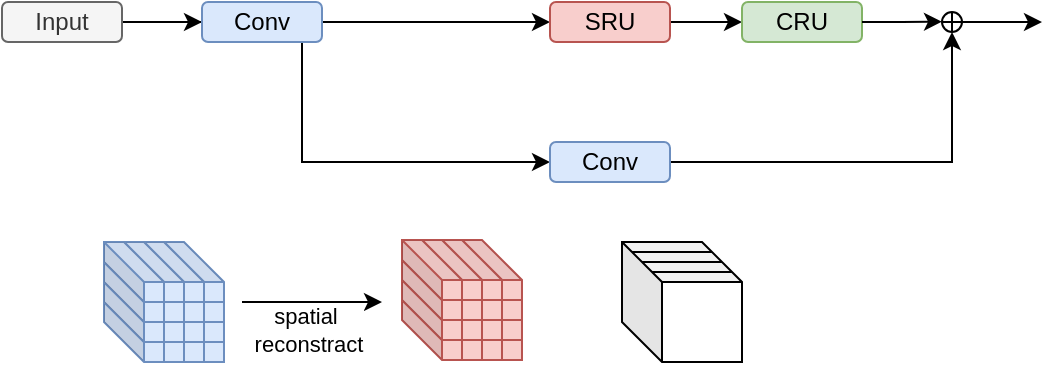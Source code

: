<mxfile version="24.7.2" type="github">
  <diagram name="第 1 页" id="5_Gx9GKiF-Zx7o1Fp436">
    <mxGraphModel dx="443" dy="248" grid="1" gridSize="10" guides="1" tooltips="1" connect="1" arrows="1" fold="1" page="1" pageScale="1" pageWidth="827" pageHeight="1169" math="0" shadow="0">
      <root>
        <mxCell id="0" />
        <mxCell id="1" parent="0" />
        <mxCell id="-fJ5655pt9NP4fWhVvoE-14" value="" style="edgeStyle=orthogonalEdgeStyle;rounded=0;orthogonalLoop=1;jettySize=auto;html=1;" edge="1" parent="1" source="-fJ5655pt9NP4fWhVvoE-1" target="-fJ5655pt9NP4fWhVvoE-13">
          <mxGeometry relative="1" as="geometry" />
        </mxCell>
        <mxCell id="-fJ5655pt9NP4fWhVvoE-20" value="" style="edgeStyle=orthogonalEdgeStyle;rounded=0;orthogonalLoop=1;jettySize=auto;html=1;" edge="1" parent="1" source="-fJ5655pt9NP4fWhVvoE-1" target="-fJ5655pt9NP4fWhVvoE-19">
          <mxGeometry relative="1" as="geometry">
            <Array as="points">
              <mxPoint x="260" y="110" />
              <mxPoint x="260" y="180" />
            </Array>
          </mxGeometry>
        </mxCell>
        <mxCell id="-fJ5655pt9NP4fWhVvoE-1" value="Input" style="rounded=1;whiteSpace=wrap;html=1;fillColor=#f5f5f5;fontColor=#333333;strokeColor=#666666;" vertex="1" parent="1">
          <mxGeometry x="110" y="100" width="60" height="20" as="geometry" />
        </mxCell>
        <mxCell id="-fJ5655pt9NP4fWhVvoE-16" value="" style="edgeStyle=orthogonalEdgeStyle;rounded=0;orthogonalLoop=1;jettySize=auto;html=1;" edge="1" parent="1" source="-fJ5655pt9NP4fWhVvoE-13" target="-fJ5655pt9NP4fWhVvoE-15">
          <mxGeometry relative="1" as="geometry" />
        </mxCell>
        <mxCell id="-fJ5655pt9NP4fWhVvoE-13" value="Conv" style="rounded=1;whiteSpace=wrap;html=1;fillColor=#dae8fc;strokeColor=#6c8ebf;" vertex="1" parent="1">
          <mxGeometry x="210" y="100" width="60" height="20" as="geometry" />
        </mxCell>
        <mxCell id="-fJ5655pt9NP4fWhVvoE-18" value="" style="edgeStyle=orthogonalEdgeStyle;rounded=0;orthogonalLoop=1;jettySize=auto;html=1;" edge="1" parent="1" source="-fJ5655pt9NP4fWhVvoE-15" target="-fJ5655pt9NP4fWhVvoE-17">
          <mxGeometry relative="1" as="geometry" />
        </mxCell>
        <mxCell id="-fJ5655pt9NP4fWhVvoE-15" value="SRU" style="rounded=1;whiteSpace=wrap;html=1;fillColor=#f8cecc;strokeColor=#b85450;" vertex="1" parent="1">
          <mxGeometry x="384" y="100" width="60" height="20" as="geometry" />
        </mxCell>
        <mxCell id="-fJ5655pt9NP4fWhVvoE-17" value="CRU" style="rounded=1;whiteSpace=wrap;html=1;fillColor=#d5e8d4;strokeColor=#82b366;" vertex="1" parent="1">
          <mxGeometry x="480" y="100" width="60" height="20" as="geometry" />
        </mxCell>
        <mxCell id="-fJ5655pt9NP4fWhVvoE-22" value="" style="edgeStyle=orthogonalEdgeStyle;rounded=0;orthogonalLoop=1;jettySize=auto;html=1;entryX=0.5;entryY=1;entryDx=0;entryDy=0;" edge="1" parent="1" source="-fJ5655pt9NP4fWhVvoE-19" target="-fJ5655pt9NP4fWhVvoE-23">
          <mxGeometry relative="1" as="geometry">
            <mxPoint x="510" y="180" as="targetPoint" />
          </mxGeometry>
        </mxCell>
        <mxCell id="-fJ5655pt9NP4fWhVvoE-19" value="Conv" style="rounded=1;whiteSpace=wrap;html=1;fillColor=#dae8fc;strokeColor=#6c8ebf;" vertex="1" parent="1">
          <mxGeometry x="384" y="170" width="60" height="20" as="geometry" />
        </mxCell>
        <mxCell id="-fJ5655pt9NP4fWhVvoE-23" value="" style="shape=orEllipse;perimeter=ellipsePerimeter;whiteSpace=wrap;html=1;backgroundOutline=1;" vertex="1" parent="1">
          <mxGeometry x="580" y="105" width="10" height="10" as="geometry" />
        </mxCell>
        <mxCell id="-fJ5655pt9NP4fWhVvoE-26" value="" style="edgeStyle=orthogonalEdgeStyle;rounded=0;orthogonalLoop=1;jettySize=auto;html=1;exitX=1;exitY=0.5;exitDx=0;exitDy=0;" edge="1" parent="1" source="-fJ5655pt9NP4fWhVvoE-17">
          <mxGeometry relative="1" as="geometry">
            <mxPoint x="550" y="110" as="sourcePoint" />
            <mxPoint x="580" y="109.83" as="targetPoint" />
          </mxGeometry>
        </mxCell>
        <mxCell id="-fJ5655pt9NP4fWhVvoE-27" value="" style="edgeStyle=orthogonalEdgeStyle;rounded=0;orthogonalLoop=1;jettySize=auto;html=1;exitX=1;exitY=0.5;exitDx=0;exitDy=0;" edge="1" parent="1">
          <mxGeometry relative="1" as="geometry">
            <mxPoint x="590" y="110" as="sourcePoint" />
            <mxPoint x="630" y="110" as="targetPoint" />
            <Array as="points">
              <mxPoint x="611" y="110.26" />
            </Array>
          </mxGeometry>
        </mxCell>
        <mxCell id="-fJ5655pt9NP4fWhVvoE-30" value="" style="shape=cube;whiteSpace=wrap;html=1;boundedLbl=1;backgroundOutline=1;darkOpacity=0.05;darkOpacity2=0.1;fillColor=#dae8fc;strokeColor=#6c8ebf;" vertex="1" parent="1">
          <mxGeometry x="191" y="250" width="30" height="30" as="geometry" />
        </mxCell>
        <mxCell id="-fJ5655pt9NP4fWhVvoE-28" value="" style="shape=cube;whiteSpace=wrap;html=1;boundedLbl=1;backgroundOutline=1;darkOpacity=0.05;darkOpacity2=0.1;fillColor=#dae8fc;strokeColor=#6c8ebf;" vertex="1" parent="1">
          <mxGeometry x="181" y="250" width="30" height="30" as="geometry" />
        </mxCell>
        <mxCell id="-fJ5655pt9NP4fWhVvoE-29" value="" style="shape=cube;whiteSpace=wrap;html=1;boundedLbl=1;backgroundOutline=1;darkOpacity=0.05;darkOpacity2=0.1;fillColor=#dae8fc;strokeColor=#6c8ebf;" vertex="1" parent="1">
          <mxGeometry x="171" y="250" width="30" height="30" as="geometry" />
        </mxCell>
        <mxCell id="-fJ5655pt9NP4fWhVvoE-31" value="" style="shape=cube;whiteSpace=wrap;html=1;boundedLbl=1;backgroundOutline=1;darkOpacity=0.05;darkOpacity2=0.1;fillColor=#dae8fc;strokeColor=#6c8ebf;" vertex="1" parent="1">
          <mxGeometry x="161" y="250" width="30" height="30" as="geometry" />
        </mxCell>
        <mxCell id="-fJ5655pt9NP4fWhVvoE-32" value="" style="shape=cube;whiteSpace=wrap;html=1;boundedLbl=1;backgroundOutline=1;darkOpacity=0.05;darkOpacity2=0.1;fillColor=#dae8fc;strokeColor=#6c8ebf;" vertex="1" parent="1">
          <mxGeometry x="191" y="240" width="30" height="30" as="geometry" />
        </mxCell>
        <mxCell id="-fJ5655pt9NP4fWhVvoE-33" value="" style="shape=cube;whiteSpace=wrap;html=1;boundedLbl=1;backgroundOutline=1;darkOpacity=0.05;darkOpacity2=0.1;fillColor=#dae8fc;strokeColor=#6c8ebf;" vertex="1" parent="1">
          <mxGeometry x="181" y="240" width="30" height="30" as="geometry" />
        </mxCell>
        <mxCell id="-fJ5655pt9NP4fWhVvoE-34" value="" style="shape=cube;whiteSpace=wrap;html=1;boundedLbl=1;backgroundOutline=1;darkOpacity=0.05;darkOpacity2=0.1;fillColor=#dae8fc;strokeColor=#6c8ebf;" vertex="1" parent="1">
          <mxGeometry x="171" y="240" width="30" height="30" as="geometry" />
        </mxCell>
        <mxCell id="-fJ5655pt9NP4fWhVvoE-35" value="" style="shape=cube;whiteSpace=wrap;html=1;boundedLbl=1;backgroundOutline=1;darkOpacity=0.05;darkOpacity2=0.1;fillColor=#dae8fc;strokeColor=#6c8ebf;" vertex="1" parent="1">
          <mxGeometry x="161" y="240" width="30" height="30" as="geometry" />
        </mxCell>
        <mxCell id="-fJ5655pt9NP4fWhVvoE-36" value="" style="shape=cube;whiteSpace=wrap;html=1;boundedLbl=1;backgroundOutline=1;darkOpacity=0.05;darkOpacity2=0.1;fillColor=#dae8fc;strokeColor=#6c8ebf;" vertex="1" parent="1">
          <mxGeometry x="191" y="230" width="30" height="30" as="geometry" />
        </mxCell>
        <mxCell id="-fJ5655pt9NP4fWhVvoE-37" value="" style="shape=cube;whiteSpace=wrap;html=1;boundedLbl=1;backgroundOutline=1;darkOpacity=0.05;darkOpacity2=0.1;fillColor=#dae8fc;strokeColor=#6c8ebf;" vertex="1" parent="1">
          <mxGeometry x="181" y="230" width="30" height="30" as="geometry" />
        </mxCell>
        <mxCell id="-fJ5655pt9NP4fWhVvoE-38" value="" style="shape=cube;whiteSpace=wrap;html=1;boundedLbl=1;backgroundOutline=1;darkOpacity=0.05;darkOpacity2=0.1;fillColor=#dae8fc;strokeColor=#6c8ebf;" vertex="1" parent="1">
          <mxGeometry x="171" y="230" width="30" height="30" as="geometry" />
        </mxCell>
        <mxCell id="-fJ5655pt9NP4fWhVvoE-39" value="" style="shape=cube;whiteSpace=wrap;html=1;boundedLbl=1;backgroundOutline=1;darkOpacity=0.05;darkOpacity2=0.1;fillColor=#dae8fc;strokeColor=#6c8ebf;" vertex="1" parent="1">
          <mxGeometry x="161" y="230" width="30" height="30" as="geometry" />
        </mxCell>
        <mxCell id="-fJ5655pt9NP4fWhVvoE-40" value="" style="shape=cube;whiteSpace=wrap;html=1;boundedLbl=1;backgroundOutline=1;darkOpacity=0.05;darkOpacity2=0.1;fillColor=#dae8fc;strokeColor=#6c8ebf;" vertex="1" parent="1">
          <mxGeometry x="191" y="220" width="30" height="30" as="geometry" />
        </mxCell>
        <mxCell id="-fJ5655pt9NP4fWhVvoE-41" value="" style="shape=cube;whiteSpace=wrap;html=1;boundedLbl=1;backgroundOutline=1;darkOpacity=0.05;darkOpacity2=0.1;fillColor=#dae8fc;strokeColor=#6c8ebf;" vertex="1" parent="1">
          <mxGeometry x="181" y="220" width="30" height="30" as="geometry" />
        </mxCell>
        <mxCell id="-fJ5655pt9NP4fWhVvoE-42" value="" style="shape=cube;whiteSpace=wrap;html=1;boundedLbl=1;backgroundOutline=1;darkOpacity=0.05;darkOpacity2=0.1;fillColor=#dae8fc;strokeColor=#6c8ebf;" vertex="1" parent="1">
          <mxGeometry x="171" y="220" width="30" height="30" as="geometry" />
        </mxCell>
        <mxCell id="-fJ5655pt9NP4fWhVvoE-43" value="" style="shape=cube;whiteSpace=wrap;html=1;boundedLbl=1;backgroundOutline=1;darkOpacity=0.05;darkOpacity2=0.1;fillColor=#dae8fc;strokeColor=#6c8ebf;" vertex="1" parent="1">
          <mxGeometry x="161" y="220" width="30" height="30" as="geometry" />
        </mxCell>
        <mxCell id="-fJ5655pt9NP4fWhVvoE-76" value="" style="shape=cube;whiteSpace=wrap;html=1;boundedLbl=1;backgroundOutline=1;darkOpacity=0.05;darkOpacity2=0.1;" vertex="1" parent="1">
          <mxGeometry x="420" y="220" width="60" height="60" as="geometry" />
        </mxCell>
        <mxCell id="-fJ5655pt9NP4fWhVvoE-77" value="" style="shape=cube;whiteSpace=wrap;html=1;boundedLbl=1;backgroundOutline=1;darkOpacity=0.05;darkOpacity2=0.1;fillColor=#f8cecc;strokeColor=#b85450;" vertex="1" parent="1">
          <mxGeometry x="340" y="249" width="30" height="30" as="geometry" />
        </mxCell>
        <mxCell id="-fJ5655pt9NP4fWhVvoE-78" value="" style="shape=cube;whiteSpace=wrap;html=1;boundedLbl=1;backgroundOutline=1;darkOpacity=0.05;darkOpacity2=0.1;fillColor=#f8cecc;strokeColor=#b85450;" vertex="1" parent="1">
          <mxGeometry x="330" y="249" width="30" height="30" as="geometry" />
        </mxCell>
        <mxCell id="-fJ5655pt9NP4fWhVvoE-79" value="" style="shape=cube;whiteSpace=wrap;html=1;boundedLbl=1;backgroundOutline=1;darkOpacity=0.05;darkOpacity2=0.1;fillColor=#f8cecc;strokeColor=#b85450;" vertex="1" parent="1">
          <mxGeometry x="320" y="249" width="30" height="30" as="geometry" />
        </mxCell>
        <mxCell id="-fJ5655pt9NP4fWhVvoE-80" value="" style="shape=cube;whiteSpace=wrap;html=1;boundedLbl=1;backgroundOutline=1;darkOpacity=0.05;darkOpacity2=0.1;fillColor=#f8cecc;strokeColor=#b85450;" vertex="1" parent="1">
          <mxGeometry x="310" y="249" width="30" height="30" as="geometry" />
        </mxCell>
        <mxCell id="-fJ5655pt9NP4fWhVvoE-81" value="" style="shape=cube;whiteSpace=wrap;html=1;boundedLbl=1;backgroundOutline=1;darkOpacity=0.05;darkOpacity2=0.1;fillColor=#f8cecc;strokeColor=#b85450;" vertex="1" parent="1">
          <mxGeometry x="340" y="239" width="30" height="30" as="geometry" />
        </mxCell>
        <mxCell id="-fJ5655pt9NP4fWhVvoE-82" value="" style="shape=cube;whiteSpace=wrap;html=1;boundedLbl=1;backgroundOutline=1;darkOpacity=0.05;darkOpacity2=0.1;fillColor=#f8cecc;strokeColor=#b85450;" vertex="1" parent="1">
          <mxGeometry x="330" y="239" width="30" height="30" as="geometry" />
        </mxCell>
        <mxCell id="-fJ5655pt9NP4fWhVvoE-83" value="" style="shape=cube;whiteSpace=wrap;html=1;boundedLbl=1;backgroundOutline=1;darkOpacity=0.05;darkOpacity2=0.1;fillColor=#f8cecc;strokeColor=#b85450;" vertex="1" parent="1">
          <mxGeometry x="320" y="239" width="30" height="30" as="geometry" />
        </mxCell>
        <mxCell id="-fJ5655pt9NP4fWhVvoE-84" value="" style="shape=cube;whiteSpace=wrap;html=1;boundedLbl=1;backgroundOutline=1;darkOpacity=0.05;darkOpacity2=0.1;fillColor=#f8cecc;strokeColor=#b85450;" vertex="1" parent="1">
          <mxGeometry x="310" y="239" width="30" height="30" as="geometry" />
        </mxCell>
        <mxCell id="-fJ5655pt9NP4fWhVvoE-85" value="" style="shape=cube;whiteSpace=wrap;html=1;boundedLbl=1;backgroundOutline=1;darkOpacity=0.05;darkOpacity2=0.1;fillColor=#f8cecc;strokeColor=#b85450;" vertex="1" parent="1">
          <mxGeometry x="340" y="229" width="30" height="30" as="geometry" />
        </mxCell>
        <mxCell id="-fJ5655pt9NP4fWhVvoE-86" value="" style="shape=cube;whiteSpace=wrap;html=1;boundedLbl=1;backgroundOutline=1;darkOpacity=0.05;darkOpacity2=0.1;fillColor=#f8cecc;strokeColor=#b85450;" vertex="1" parent="1">
          <mxGeometry x="330" y="229" width="30" height="30" as="geometry" />
        </mxCell>
        <mxCell id="-fJ5655pt9NP4fWhVvoE-87" value="" style="shape=cube;whiteSpace=wrap;html=1;boundedLbl=1;backgroundOutline=1;darkOpacity=0.05;darkOpacity2=0.1;fillColor=#f8cecc;strokeColor=#b85450;" vertex="1" parent="1">
          <mxGeometry x="320" y="229" width="30" height="30" as="geometry" />
        </mxCell>
        <mxCell id="-fJ5655pt9NP4fWhVvoE-88" value="" style="shape=cube;whiteSpace=wrap;html=1;boundedLbl=1;backgroundOutline=1;darkOpacity=0.05;darkOpacity2=0.1;fillColor=#f8cecc;strokeColor=#b85450;" vertex="1" parent="1">
          <mxGeometry x="310" y="229" width="30" height="30" as="geometry" />
        </mxCell>
        <mxCell id="-fJ5655pt9NP4fWhVvoE-89" value="" style="shape=cube;whiteSpace=wrap;html=1;boundedLbl=1;backgroundOutline=1;darkOpacity=0.05;darkOpacity2=0.1;fillColor=#f8cecc;strokeColor=#b85450;" vertex="1" parent="1">
          <mxGeometry x="340" y="219" width="30" height="30" as="geometry" />
        </mxCell>
        <mxCell id="-fJ5655pt9NP4fWhVvoE-90" value="" style="shape=cube;whiteSpace=wrap;html=1;boundedLbl=1;backgroundOutline=1;darkOpacity=0.05;darkOpacity2=0.1;fillColor=#f8cecc;strokeColor=#b85450;" vertex="1" parent="1">
          <mxGeometry x="330" y="219" width="30" height="30" as="geometry" />
        </mxCell>
        <mxCell id="-fJ5655pt9NP4fWhVvoE-91" value="" style="shape=cube;whiteSpace=wrap;html=1;boundedLbl=1;backgroundOutline=1;darkOpacity=0.05;darkOpacity2=0.1;fillColor=#f8cecc;strokeColor=#b85450;" vertex="1" parent="1">
          <mxGeometry x="320" y="219" width="30" height="30" as="geometry" />
        </mxCell>
        <mxCell id="-fJ5655pt9NP4fWhVvoE-92" value="" style="shape=cube;whiteSpace=wrap;html=1;boundedLbl=1;backgroundOutline=1;darkOpacity=0.05;darkOpacity2=0.1;fillColor=#f8cecc;strokeColor=#b85450;" vertex="1" parent="1">
          <mxGeometry x="310" y="219" width="30" height="30" as="geometry" />
        </mxCell>
        <mxCell id="-fJ5655pt9NP4fWhVvoE-93" value="" style="endArrow=classic;html=1;rounded=0;" edge="1" parent="1">
          <mxGeometry width="50" height="50" relative="1" as="geometry">
            <mxPoint x="230" y="250" as="sourcePoint" />
            <mxPoint x="300" y="250" as="targetPoint" />
          </mxGeometry>
        </mxCell>
        <mxCell id="-fJ5655pt9NP4fWhVvoE-94" value="spatial&amp;nbsp;&lt;div&gt;reconstract&lt;/div&gt;" style="edgeLabel;html=1;align=center;verticalAlign=middle;resizable=0;points=[];" vertex="1" connectable="0" parent="-fJ5655pt9NP4fWhVvoE-93">
          <mxGeometry x="0.269" relative="1" as="geometry">
            <mxPoint x="-12" y="14" as="offset" />
          </mxGeometry>
        </mxCell>
        <mxCell id="-fJ5655pt9NP4fWhVvoE-112" value="" style="endArrow=none;html=1;rounded=0;" edge="1" parent="1">
          <mxGeometry width="50" height="50" relative="1" as="geometry">
            <mxPoint x="430" y="230" as="sourcePoint" />
            <mxPoint x="470" y="230" as="targetPoint" />
          </mxGeometry>
        </mxCell>
        <mxCell id="-fJ5655pt9NP4fWhVvoE-113" value="" style="endArrow=none;html=1;rounded=0;" edge="1" parent="1">
          <mxGeometry width="50" height="50" relative="1" as="geometry">
            <mxPoint x="435" y="235" as="sourcePoint" />
            <mxPoint x="475" y="235" as="targetPoint" />
          </mxGeometry>
        </mxCell>
        <mxCell id="-fJ5655pt9NP4fWhVvoE-114" value="" style="endArrow=none;html=1;rounded=0;" edge="1" parent="1">
          <mxGeometry width="50" height="50" relative="1" as="geometry">
            <mxPoint x="425" y="225" as="sourcePoint" />
            <mxPoint x="465" y="225" as="targetPoint" />
          </mxGeometry>
        </mxCell>
      </root>
    </mxGraphModel>
  </diagram>
</mxfile>
